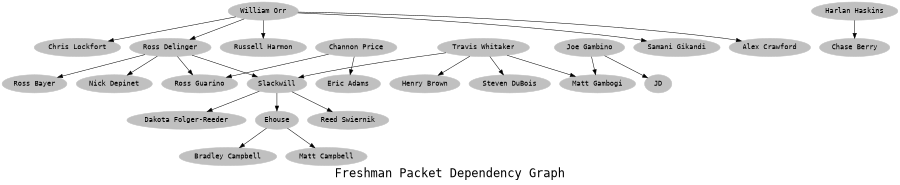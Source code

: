 digraph "Packet Dependencies" {
	graph [ fontname = "Monospace",
		fontsize = 24,
		label = "Freshman Packet Dependency Graph",
		size = "6,6" ];
	node [	shape = oval,
		color = grey,
		style = filled,
		fontname = "Monospace" ];

	"Alex Crawford";
	"Bradley Campbell";
	"Channon Price";
	"Chase Berry";
	"Chris Lockfort";
	"Dakota Folger-Reeder";
	"Ehouse";
	"Eric Adams";
	"Harlan Haskins";
	"Henry Brown";
	"JD";
	"Joe Gambino";
	"Matt Campbell";
	"Matt Gambogi";
	"Nick Depinet";
	"Reed Swiernik";
	"Ross Bayer";
	"Ross Delinger";
	"Ross Guarino";
	"Russell Harmon";
	"Samani Gikandi";
	"Slackwill";
	"Steven DuBois"
	"Travis Whitaker";
	"William Orr";

	"Channon Price" -> "Eric Adams";
	"Channon Price" -> "Ross Guarino";
	"Ehouse" -> "Bradley Campbell";
	"Ehouse" -> "Matt Campbell";
	"Harlan Haskins" -> "Chase Berry";
	"Joe Gambino" -> "JD";
	"Joe Gambino" -> "Matt Gambogi";
	"Ross Delinger" -> "Nick Depinet";
	"Ross Delinger" -> "Ross Bayer";
	"Ross Delinger" -> "Ross Guarino";
	"Ross Delinger" -> "Slackwill";
	"Slackwill" -> "Dakota Folger-Reeder";
	"Slackwill" -> "Ehouse";
	"Slackwill" -> "Reed Swiernik";
	"Travis Whitaker" -> "Henry Brown";
	"Travis Whitaker" -> "Matt Gambogi";
	"Travis Whitaker" -> "Slackwill";
	"Travis Whitaker" -> "Steven DuBois";
	"William Orr" -> "Alex Crawford";
	"William Orr" -> "Chris Lockfort";
	"William Orr" -> "Ross Delinger";
	"William Orr" -> "Russell Harmon";
	"William Orr" -> "Samani Gikandi";
}
